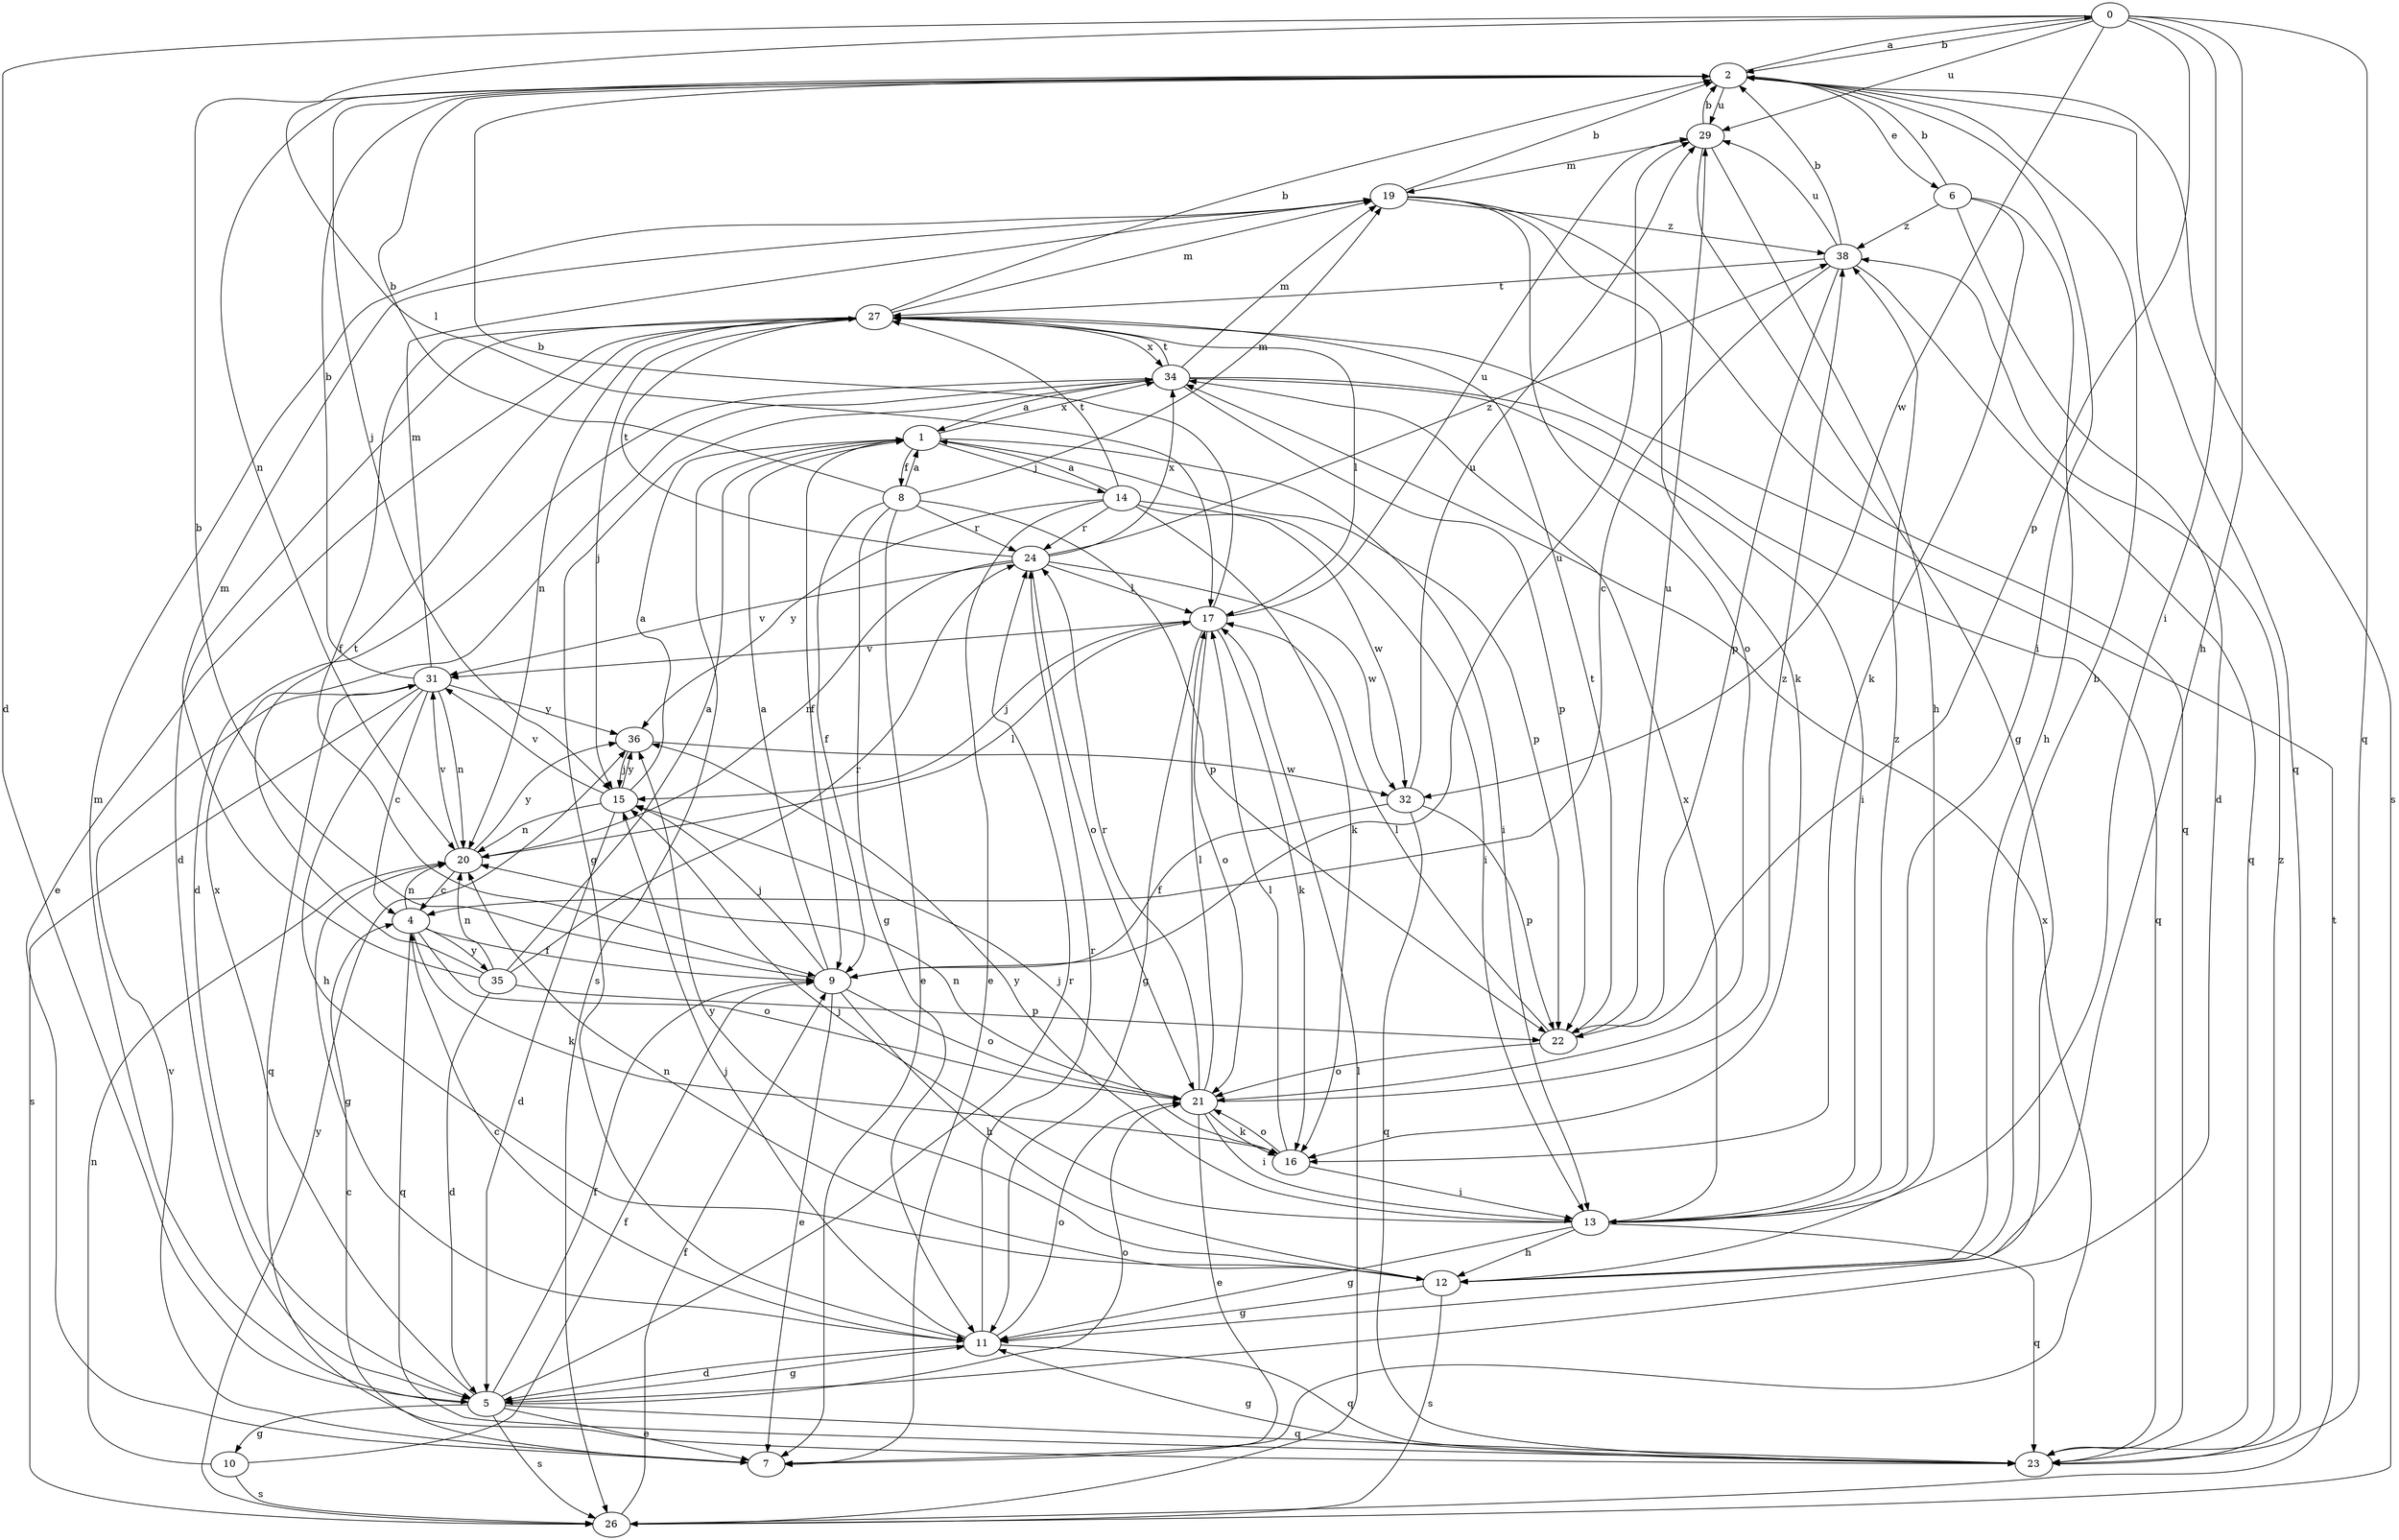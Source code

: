 strict digraph  {
0;
1;
2;
4;
5;
6;
7;
8;
9;
10;
11;
12;
13;
14;
15;
16;
17;
19;
20;
21;
22;
23;
24;
26;
27;
29;
31;
32;
34;
35;
36;
38;
0 -> 2  [label=b];
0 -> 5  [label=d];
0 -> 12  [label=h];
0 -> 13  [label=i];
0 -> 17  [label=l];
0 -> 22  [label=p];
0 -> 23  [label=q];
0 -> 29  [label=u];
0 -> 32  [label=w];
1 -> 8  [label=f];
1 -> 9  [label=f];
1 -> 13  [label=i];
1 -> 14  [label=j];
1 -> 22  [label=p];
1 -> 26  [label=s];
1 -> 34  [label=x];
2 -> 0  [label=a];
2 -> 6  [label=e];
2 -> 13  [label=i];
2 -> 15  [label=j];
2 -> 20  [label=n];
2 -> 23  [label=q];
2 -> 26  [label=s];
2 -> 29  [label=u];
4 -> 9  [label=f];
4 -> 16  [label=k];
4 -> 20  [label=n];
4 -> 21  [label=o];
4 -> 23  [label=q];
4 -> 35  [label=y];
5 -> 7  [label=e];
5 -> 9  [label=f];
5 -> 10  [label=g];
5 -> 11  [label=g];
5 -> 19  [label=m];
5 -> 21  [label=o];
5 -> 23  [label=q];
5 -> 24  [label=r];
5 -> 26  [label=s];
5 -> 34  [label=x];
6 -> 2  [label=b];
6 -> 5  [label=d];
6 -> 12  [label=h];
6 -> 16  [label=k];
6 -> 38  [label=z];
7 -> 4  [label=c];
7 -> 31  [label=v];
7 -> 34  [label=x];
8 -> 1  [label=a];
8 -> 2  [label=b];
8 -> 7  [label=e];
8 -> 9  [label=f];
8 -> 11  [label=g];
8 -> 19  [label=m];
8 -> 22  [label=p];
8 -> 24  [label=r];
9 -> 1  [label=a];
9 -> 2  [label=b];
9 -> 7  [label=e];
9 -> 12  [label=h];
9 -> 15  [label=j];
9 -> 21  [label=o];
9 -> 29  [label=u];
10 -> 9  [label=f];
10 -> 20  [label=n];
10 -> 26  [label=s];
11 -> 4  [label=c];
11 -> 5  [label=d];
11 -> 15  [label=j];
11 -> 21  [label=o];
11 -> 23  [label=q];
11 -> 24  [label=r];
12 -> 2  [label=b];
12 -> 11  [label=g];
12 -> 20  [label=n];
12 -> 26  [label=s];
12 -> 36  [label=y];
13 -> 11  [label=g];
13 -> 12  [label=h];
13 -> 15  [label=j];
13 -> 23  [label=q];
13 -> 34  [label=x];
13 -> 36  [label=y];
13 -> 38  [label=z];
14 -> 1  [label=a];
14 -> 7  [label=e];
14 -> 13  [label=i];
14 -> 16  [label=k];
14 -> 24  [label=r];
14 -> 27  [label=t];
14 -> 32  [label=w];
14 -> 36  [label=y];
15 -> 1  [label=a];
15 -> 5  [label=d];
15 -> 20  [label=n];
15 -> 31  [label=v];
15 -> 36  [label=y];
16 -> 13  [label=i];
16 -> 15  [label=j];
16 -> 17  [label=l];
16 -> 21  [label=o];
17 -> 2  [label=b];
17 -> 11  [label=g];
17 -> 15  [label=j];
17 -> 16  [label=k];
17 -> 21  [label=o];
17 -> 29  [label=u];
17 -> 31  [label=v];
19 -> 2  [label=b];
19 -> 16  [label=k];
19 -> 21  [label=o];
19 -> 23  [label=q];
19 -> 38  [label=z];
20 -> 4  [label=c];
20 -> 11  [label=g];
20 -> 17  [label=l];
20 -> 31  [label=v];
20 -> 36  [label=y];
21 -> 7  [label=e];
21 -> 13  [label=i];
21 -> 16  [label=k];
21 -> 17  [label=l];
21 -> 20  [label=n];
21 -> 24  [label=r];
21 -> 38  [label=z];
22 -> 17  [label=l];
22 -> 21  [label=o];
22 -> 27  [label=t];
22 -> 29  [label=u];
23 -> 11  [label=g];
23 -> 38  [label=z];
24 -> 17  [label=l];
24 -> 20  [label=n];
24 -> 21  [label=o];
24 -> 27  [label=t];
24 -> 31  [label=v];
24 -> 32  [label=w];
24 -> 34  [label=x];
24 -> 38  [label=z];
26 -> 9  [label=f];
26 -> 17  [label=l];
26 -> 27  [label=t];
26 -> 36  [label=y];
27 -> 2  [label=b];
27 -> 5  [label=d];
27 -> 7  [label=e];
27 -> 9  [label=f];
27 -> 15  [label=j];
27 -> 17  [label=l];
27 -> 19  [label=m];
27 -> 20  [label=n];
27 -> 34  [label=x];
29 -> 2  [label=b];
29 -> 11  [label=g];
29 -> 12  [label=h];
29 -> 19  [label=m];
31 -> 2  [label=b];
31 -> 4  [label=c];
31 -> 12  [label=h];
31 -> 19  [label=m];
31 -> 20  [label=n];
31 -> 23  [label=q];
31 -> 26  [label=s];
31 -> 36  [label=y];
32 -> 9  [label=f];
32 -> 22  [label=p];
32 -> 23  [label=q];
32 -> 29  [label=u];
34 -> 1  [label=a];
34 -> 5  [label=d];
34 -> 11  [label=g];
34 -> 13  [label=i];
34 -> 19  [label=m];
34 -> 22  [label=p];
34 -> 23  [label=q];
34 -> 27  [label=t];
35 -> 1  [label=a];
35 -> 5  [label=d];
35 -> 19  [label=m];
35 -> 20  [label=n];
35 -> 22  [label=p];
35 -> 24  [label=r];
35 -> 27  [label=t];
36 -> 15  [label=j];
36 -> 32  [label=w];
38 -> 2  [label=b];
38 -> 4  [label=c];
38 -> 22  [label=p];
38 -> 23  [label=q];
38 -> 27  [label=t];
38 -> 29  [label=u];
}
